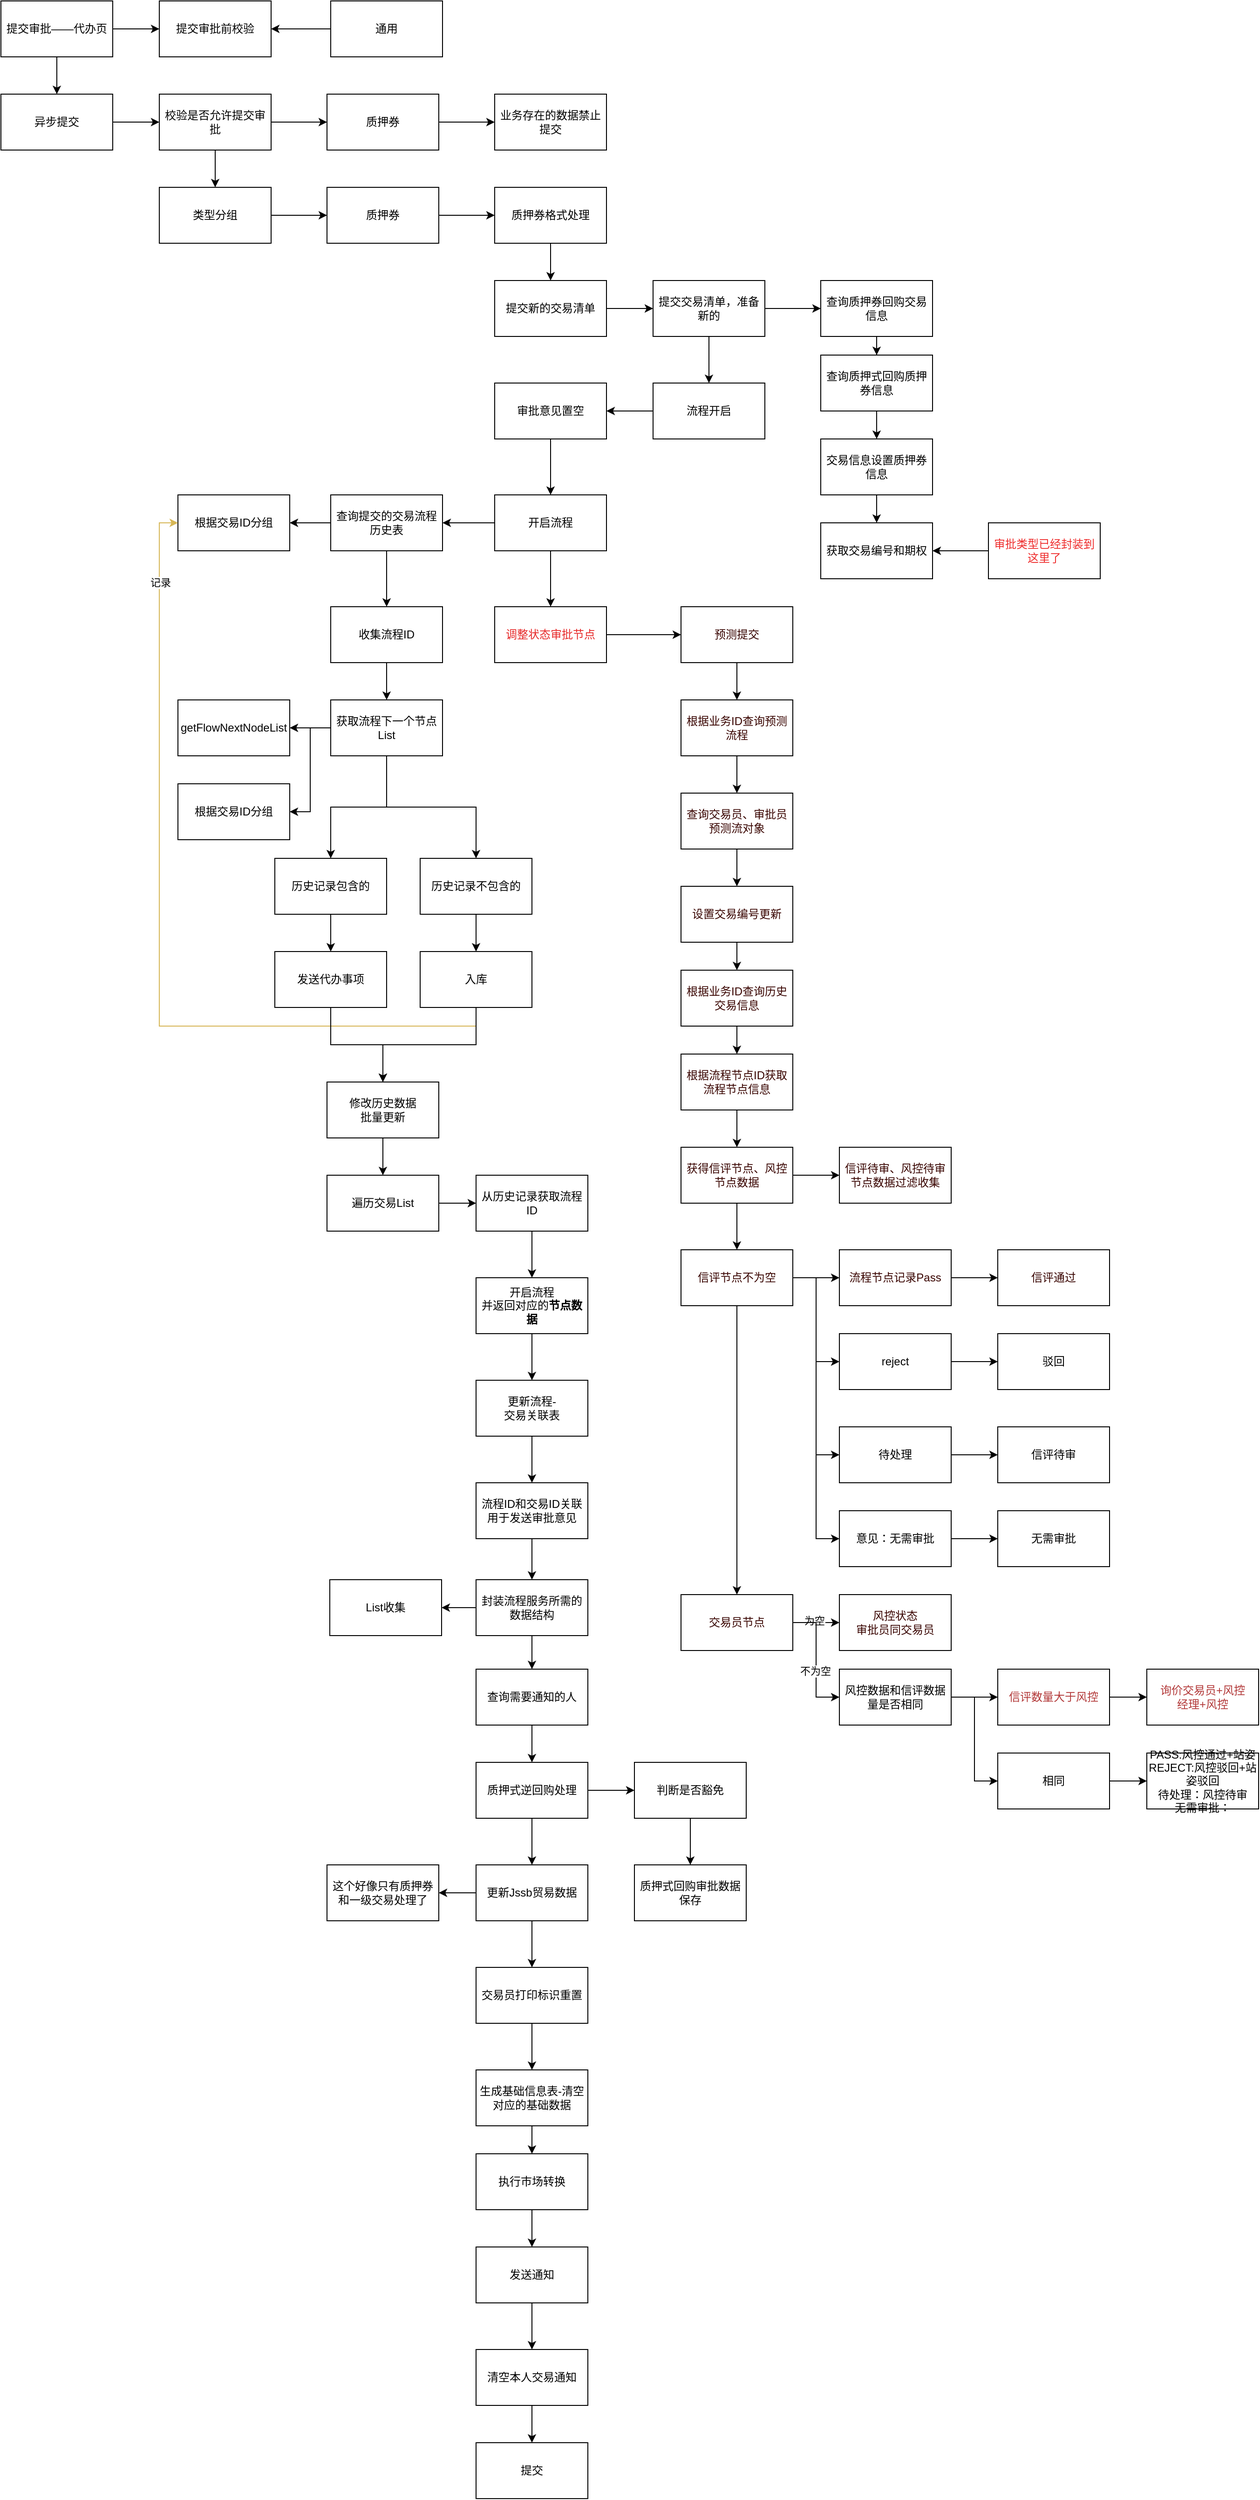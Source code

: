 <mxfile version="26.2.9">
  <diagram name="第 1 页" id="G7OO_fO6wAd1Ljnn3JKY">
    <mxGraphModel dx="1219" dy="631" grid="1" gridSize="10" guides="1" tooltips="1" connect="1" arrows="1" fold="1" page="1" pageScale="1" pageWidth="827" pageHeight="1169" math="0" shadow="0">
      <root>
        <mxCell id="0" />
        <mxCell id="1" parent="0" />
        <mxCell id="LEuWaO9Q7giLsfu8HQCY-3" value="" style="edgeStyle=orthogonalEdgeStyle;rounded=0;orthogonalLoop=1;jettySize=auto;html=1;" edge="1" parent="1" source="LEuWaO9Q7giLsfu8HQCY-1" target="LEuWaO9Q7giLsfu8HQCY-2">
          <mxGeometry relative="1" as="geometry" />
        </mxCell>
        <mxCell id="LEuWaO9Q7giLsfu8HQCY-15" value="" style="edgeStyle=orthogonalEdgeStyle;rounded=0;orthogonalLoop=1;jettySize=auto;html=1;" edge="1" parent="1" source="LEuWaO9Q7giLsfu8HQCY-1" target="LEuWaO9Q7giLsfu8HQCY-14">
          <mxGeometry relative="1" as="geometry" />
        </mxCell>
        <mxCell id="LEuWaO9Q7giLsfu8HQCY-1" value="提交审批——代办页" style="rounded=0;whiteSpace=wrap;html=1;" vertex="1" parent="1">
          <mxGeometry width="120" height="60" as="geometry" />
        </mxCell>
        <mxCell id="LEuWaO9Q7giLsfu8HQCY-5" value="" style="edgeStyle=orthogonalEdgeStyle;rounded=0;orthogonalLoop=1;jettySize=auto;html=1;" edge="1" parent="1" source="LEuWaO9Q7giLsfu8HQCY-2" target="LEuWaO9Q7giLsfu8HQCY-4">
          <mxGeometry relative="1" as="geometry" />
        </mxCell>
        <mxCell id="LEuWaO9Q7giLsfu8HQCY-2" value="异步提交" style="whiteSpace=wrap;html=1;rounded=0;" vertex="1" parent="1">
          <mxGeometry y="100" width="120" height="60" as="geometry" />
        </mxCell>
        <mxCell id="LEuWaO9Q7giLsfu8HQCY-7" value="" style="edgeStyle=orthogonalEdgeStyle;rounded=0;orthogonalLoop=1;jettySize=auto;html=1;" edge="1" parent="1" source="LEuWaO9Q7giLsfu8HQCY-4" target="LEuWaO9Q7giLsfu8HQCY-6">
          <mxGeometry relative="1" as="geometry" />
        </mxCell>
        <mxCell id="LEuWaO9Q7giLsfu8HQCY-11" value="" style="edgeStyle=orthogonalEdgeStyle;rounded=0;orthogonalLoop=1;jettySize=auto;html=1;" edge="1" parent="1" source="LEuWaO9Q7giLsfu8HQCY-4" target="LEuWaO9Q7giLsfu8HQCY-10">
          <mxGeometry relative="1" as="geometry" />
        </mxCell>
        <mxCell id="LEuWaO9Q7giLsfu8HQCY-4" value="校验是否允许提交审批" style="whiteSpace=wrap;html=1;rounded=0;" vertex="1" parent="1">
          <mxGeometry x="170" y="100" width="120" height="60" as="geometry" />
        </mxCell>
        <mxCell id="LEuWaO9Q7giLsfu8HQCY-9" value="" style="edgeStyle=orthogonalEdgeStyle;rounded=0;orthogonalLoop=1;jettySize=auto;html=1;" edge="1" parent="1" source="LEuWaO9Q7giLsfu8HQCY-6" target="LEuWaO9Q7giLsfu8HQCY-8">
          <mxGeometry relative="1" as="geometry" />
        </mxCell>
        <mxCell id="LEuWaO9Q7giLsfu8HQCY-6" value="质押券" style="whiteSpace=wrap;html=1;rounded=0;" vertex="1" parent="1">
          <mxGeometry x="350" y="100" width="120" height="60" as="geometry" />
        </mxCell>
        <mxCell id="LEuWaO9Q7giLsfu8HQCY-8" value="业务存在的数据禁止提交" style="whiteSpace=wrap;html=1;rounded=0;" vertex="1" parent="1">
          <mxGeometry x="530" y="100" width="120" height="60" as="geometry" />
        </mxCell>
        <mxCell id="LEuWaO9Q7giLsfu8HQCY-13" value="" style="edgeStyle=orthogonalEdgeStyle;rounded=0;orthogonalLoop=1;jettySize=auto;html=1;" edge="1" parent="1" source="LEuWaO9Q7giLsfu8HQCY-10" target="LEuWaO9Q7giLsfu8HQCY-12">
          <mxGeometry relative="1" as="geometry" />
        </mxCell>
        <mxCell id="LEuWaO9Q7giLsfu8HQCY-10" value="类型分组" style="whiteSpace=wrap;html=1;rounded=0;" vertex="1" parent="1">
          <mxGeometry x="170" y="200" width="120" height="60" as="geometry" />
        </mxCell>
        <mxCell id="LEuWaO9Q7giLsfu8HQCY-17" value="" style="edgeStyle=orthogonalEdgeStyle;rounded=0;orthogonalLoop=1;jettySize=auto;html=1;" edge="1" parent="1" source="LEuWaO9Q7giLsfu8HQCY-12" target="LEuWaO9Q7giLsfu8HQCY-16">
          <mxGeometry relative="1" as="geometry" />
        </mxCell>
        <mxCell id="LEuWaO9Q7giLsfu8HQCY-12" value="质押券" style="whiteSpace=wrap;html=1;rounded=0;" vertex="1" parent="1">
          <mxGeometry x="350" y="200" width="120" height="60" as="geometry" />
        </mxCell>
        <mxCell id="LEuWaO9Q7giLsfu8HQCY-14" value="提交审批前校验" style="whiteSpace=wrap;html=1;rounded=0;" vertex="1" parent="1">
          <mxGeometry x="170" width="120" height="60" as="geometry" />
        </mxCell>
        <mxCell id="LEuWaO9Q7giLsfu8HQCY-22" style="edgeStyle=orthogonalEdgeStyle;rounded=0;orthogonalLoop=1;jettySize=auto;html=1;exitX=0.5;exitY=1;exitDx=0;exitDy=0;entryX=0.5;entryY=0;entryDx=0;entryDy=0;" edge="1" parent="1" source="LEuWaO9Q7giLsfu8HQCY-16" target="LEuWaO9Q7giLsfu8HQCY-21">
          <mxGeometry relative="1" as="geometry" />
        </mxCell>
        <mxCell id="LEuWaO9Q7giLsfu8HQCY-16" value="质押券格式处理" style="whiteSpace=wrap;html=1;rounded=0;" vertex="1" parent="1">
          <mxGeometry x="530" y="200" width="120" height="60" as="geometry" />
        </mxCell>
        <mxCell id="LEuWaO9Q7giLsfu8HQCY-19" style="edgeStyle=orthogonalEdgeStyle;rounded=0;orthogonalLoop=1;jettySize=auto;html=1;exitX=0;exitY=0.5;exitDx=0;exitDy=0;entryX=1;entryY=0.5;entryDx=0;entryDy=0;" edge="1" parent="1" source="LEuWaO9Q7giLsfu8HQCY-18" target="LEuWaO9Q7giLsfu8HQCY-14">
          <mxGeometry relative="1" as="geometry" />
        </mxCell>
        <mxCell id="LEuWaO9Q7giLsfu8HQCY-18" value="通用" style="rounded=0;whiteSpace=wrap;html=1;" vertex="1" parent="1">
          <mxGeometry x="354" width="120" height="60" as="geometry" />
        </mxCell>
        <mxCell id="LEuWaO9Q7giLsfu8HQCY-24" value="" style="edgeStyle=orthogonalEdgeStyle;rounded=0;orthogonalLoop=1;jettySize=auto;html=1;" edge="1" parent="1" source="LEuWaO9Q7giLsfu8HQCY-21" target="LEuWaO9Q7giLsfu8HQCY-23">
          <mxGeometry relative="1" as="geometry" />
        </mxCell>
        <mxCell id="LEuWaO9Q7giLsfu8HQCY-21" value="提交新的交易清单" style="rounded=0;whiteSpace=wrap;html=1;" vertex="1" parent="1">
          <mxGeometry x="530" y="300" width="120" height="60" as="geometry" />
        </mxCell>
        <mxCell id="LEuWaO9Q7giLsfu8HQCY-26" value="" style="edgeStyle=orthogonalEdgeStyle;rounded=0;orthogonalLoop=1;jettySize=auto;html=1;" edge="1" parent="1" source="LEuWaO9Q7giLsfu8HQCY-23" target="LEuWaO9Q7giLsfu8HQCY-25">
          <mxGeometry relative="1" as="geometry" />
        </mxCell>
        <mxCell id="LEuWaO9Q7giLsfu8HQCY-28" value="" style="edgeStyle=orthogonalEdgeStyle;rounded=0;orthogonalLoop=1;jettySize=auto;html=1;" edge="1" parent="1" source="LEuWaO9Q7giLsfu8HQCY-23" target="LEuWaO9Q7giLsfu8HQCY-27">
          <mxGeometry relative="1" as="geometry" />
        </mxCell>
        <mxCell id="LEuWaO9Q7giLsfu8HQCY-23" value="提交交易清单，准备新的" style="whiteSpace=wrap;html=1;rounded=0;" vertex="1" parent="1">
          <mxGeometry x="700" y="300" width="120" height="60" as="geometry" />
        </mxCell>
        <mxCell id="LEuWaO9Q7giLsfu8HQCY-38" value="" style="edgeStyle=orthogonalEdgeStyle;rounded=0;orthogonalLoop=1;jettySize=auto;html=1;" edge="1" parent="1" source="LEuWaO9Q7giLsfu8HQCY-25" target="LEuWaO9Q7giLsfu8HQCY-37">
          <mxGeometry relative="1" as="geometry" />
        </mxCell>
        <mxCell id="LEuWaO9Q7giLsfu8HQCY-25" value="流程开启" style="whiteSpace=wrap;html=1;rounded=0;" vertex="1" parent="1">
          <mxGeometry x="700" y="410" width="120" height="60" as="geometry" />
        </mxCell>
        <mxCell id="LEuWaO9Q7giLsfu8HQCY-30" value="" style="edgeStyle=orthogonalEdgeStyle;rounded=0;orthogonalLoop=1;jettySize=auto;html=1;" edge="1" parent="1" source="LEuWaO9Q7giLsfu8HQCY-27" target="LEuWaO9Q7giLsfu8HQCY-29">
          <mxGeometry relative="1" as="geometry" />
        </mxCell>
        <mxCell id="LEuWaO9Q7giLsfu8HQCY-27" value="查询质押券回购交易信息" style="whiteSpace=wrap;html=1;rounded=0;" vertex="1" parent="1">
          <mxGeometry x="880" y="300" width="120" height="60" as="geometry" />
        </mxCell>
        <mxCell id="LEuWaO9Q7giLsfu8HQCY-32" value="" style="edgeStyle=orthogonalEdgeStyle;rounded=0;orthogonalLoop=1;jettySize=auto;html=1;" edge="1" parent="1" source="LEuWaO9Q7giLsfu8HQCY-29" target="LEuWaO9Q7giLsfu8HQCY-31">
          <mxGeometry relative="1" as="geometry" />
        </mxCell>
        <mxCell id="LEuWaO9Q7giLsfu8HQCY-29" value="查询质押式回购质押券信息" style="whiteSpace=wrap;html=1;rounded=0;" vertex="1" parent="1">
          <mxGeometry x="880" y="380" width="120" height="60" as="geometry" />
        </mxCell>
        <mxCell id="LEuWaO9Q7giLsfu8HQCY-34" value="" style="edgeStyle=orthogonalEdgeStyle;rounded=0;orthogonalLoop=1;jettySize=auto;html=1;" edge="1" parent="1" source="LEuWaO9Q7giLsfu8HQCY-31" target="LEuWaO9Q7giLsfu8HQCY-33">
          <mxGeometry relative="1" as="geometry" />
        </mxCell>
        <mxCell id="LEuWaO9Q7giLsfu8HQCY-31" value="交易信息设置质押券信息" style="whiteSpace=wrap;html=1;rounded=0;" vertex="1" parent="1">
          <mxGeometry x="880" y="470" width="120" height="60" as="geometry" />
        </mxCell>
        <mxCell id="LEuWaO9Q7giLsfu8HQCY-33" value="获取交易编号和期权" style="whiteSpace=wrap;html=1;rounded=0;" vertex="1" parent="1">
          <mxGeometry x="880" y="560" width="120" height="60" as="geometry" />
        </mxCell>
        <mxCell id="LEuWaO9Q7giLsfu8HQCY-36" style="edgeStyle=orthogonalEdgeStyle;rounded=0;orthogonalLoop=1;jettySize=auto;html=1;exitX=0;exitY=0.5;exitDx=0;exitDy=0;" edge="1" parent="1" source="LEuWaO9Q7giLsfu8HQCY-35" target="LEuWaO9Q7giLsfu8HQCY-33">
          <mxGeometry relative="1" as="geometry" />
        </mxCell>
        <mxCell id="LEuWaO9Q7giLsfu8HQCY-35" value="审批类型已经封装到这里了" style="rounded=0;whiteSpace=wrap;html=1;fontColor=light-dark(#ee2b2b, #ededed);" vertex="1" parent="1">
          <mxGeometry x="1060" y="560" width="120" height="60" as="geometry" />
        </mxCell>
        <mxCell id="LEuWaO9Q7giLsfu8HQCY-40" value="" style="edgeStyle=orthogonalEdgeStyle;rounded=0;orthogonalLoop=1;jettySize=auto;html=1;" edge="1" parent="1" source="LEuWaO9Q7giLsfu8HQCY-37" target="LEuWaO9Q7giLsfu8HQCY-39">
          <mxGeometry relative="1" as="geometry" />
        </mxCell>
        <mxCell id="LEuWaO9Q7giLsfu8HQCY-37" value="审批意见置空" style="whiteSpace=wrap;html=1;rounded=0;" vertex="1" parent="1">
          <mxGeometry x="530" y="410" width="120" height="60" as="geometry" />
        </mxCell>
        <mxCell id="LEuWaO9Q7giLsfu8HQCY-42" value="" style="edgeStyle=orthogonalEdgeStyle;rounded=0;orthogonalLoop=1;jettySize=auto;html=1;" edge="1" parent="1" source="LEuWaO9Q7giLsfu8HQCY-39" target="LEuWaO9Q7giLsfu8HQCY-41">
          <mxGeometry relative="1" as="geometry" />
        </mxCell>
        <mxCell id="LEuWaO9Q7giLsfu8HQCY-46" value="" style="edgeStyle=orthogonalEdgeStyle;rounded=0;orthogonalLoop=1;jettySize=auto;html=1;" edge="1" parent="1" source="LEuWaO9Q7giLsfu8HQCY-39" target="LEuWaO9Q7giLsfu8HQCY-45">
          <mxGeometry relative="1" as="geometry" />
        </mxCell>
        <mxCell id="LEuWaO9Q7giLsfu8HQCY-39" value="开启流程" style="whiteSpace=wrap;html=1;rounded=0;" vertex="1" parent="1">
          <mxGeometry x="530" y="530" width="120" height="60" as="geometry" />
        </mxCell>
        <mxCell id="LEuWaO9Q7giLsfu8HQCY-111" value="" style="edgeStyle=orthogonalEdgeStyle;rounded=0;orthogonalLoop=1;jettySize=auto;html=1;" edge="1" parent="1" source="LEuWaO9Q7giLsfu8HQCY-41" target="LEuWaO9Q7giLsfu8HQCY-110">
          <mxGeometry relative="1" as="geometry" />
        </mxCell>
        <mxCell id="LEuWaO9Q7giLsfu8HQCY-41" value="调整状态审批节点" style="whiteSpace=wrap;html=1;rounded=0;fontColor=light-dark(#e62828, #ededed);" vertex="1" parent="1">
          <mxGeometry x="530" y="650" width="120" height="60" as="geometry" />
        </mxCell>
        <mxCell id="LEuWaO9Q7giLsfu8HQCY-48" value="" style="edgeStyle=orthogonalEdgeStyle;rounded=0;orthogonalLoop=1;jettySize=auto;html=1;" edge="1" parent="1" source="LEuWaO9Q7giLsfu8HQCY-45" target="LEuWaO9Q7giLsfu8HQCY-47">
          <mxGeometry relative="1" as="geometry" />
        </mxCell>
        <mxCell id="LEuWaO9Q7giLsfu8HQCY-50" value="" style="edgeStyle=orthogonalEdgeStyle;rounded=0;orthogonalLoop=1;jettySize=auto;html=1;" edge="1" parent="1" source="LEuWaO9Q7giLsfu8HQCY-45" target="LEuWaO9Q7giLsfu8HQCY-49">
          <mxGeometry relative="1" as="geometry" />
        </mxCell>
        <mxCell id="LEuWaO9Q7giLsfu8HQCY-45" value="查询提交的交易流程历史表" style="whiteSpace=wrap;html=1;rounded=0;" vertex="1" parent="1">
          <mxGeometry x="354" y="530" width="120" height="60" as="geometry" />
        </mxCell>
        <mxCell id="LEuWaO9Q7giLsfu8HQCY-47" value="根据交易ID分组" style="whiteSpace=wrap;html=1;rounded=0;" vertex="1" parent="1">
          <mxGeometry x="190" y="530" width="120" height="60" as="geometry" />
        </mxCell>
        <mxCell id="LEuWaO9Q7giLsfu8HQCY-52" value="" style="edgeStyle=orthogonalEdgeStyle;rounded=0;orthogonalLoop=1;jettySize=auto;html=1;" edge="1" parent="1" source="LEuWaO9Q7giLsfu8HQCY-49" target="LEuWaO9Q7giLsfu8HQCY-51">
          <mxGeometry relative="1" as="geometry" />
        </mxCell>
        <mxCell id="LEuWaO9Q7giLsfu8HQCY-49" value="收集流程ID" style="whiteSpace=wrap;html=1;rounded=0;" vertex="1" parent="1">
          <mxGeometry x="354" y="650" width="120" height="60" as="geometry" />
        </mxCell>
        <mxCell id="LEuWaO9Q7giLsfu8HQCY-54" value="" style="edgeStyle=orthogonalEdgeStyle;rounded=0;orthogonalLoop=1;jettySize=auto;html=1;" edge="1" parent="1" source="LEuWaO9Q7giLsfu8HQCY-51" target="LEuWaO9Q7giLsfu8HQCY-53">
          <mxGeometry relative="1" as="geometry" />
        </mxCell>
        <mxCell id="LEuWaO9Q7giLsfu8HQCY-56" style="edgeStyle=orthogonalEdgeStyle;rounded=0;orthogonalLoop=1;jettySize=auto;html=1;exitX=0;exitY=0.5;exitDx=0;exitDy=0;entryX=1;entryY=0.5;entryDx=0;entryDy=0;" edge="1" parent="1" source="LEuWaO9Q7giLsfu8HQCY-51" target="LEuWaO9Q7giLsfu8HQCY-55">
          <mxGeometry relative="1" as="geometry" />
        </mxCell>
        <mxCell id="LEuWaO9Q7giLsfu8HQCY-58" value="" style="edgeStyle=orthogonalEdgeStyle;rounded=0;orthogonalLoop=1;jettySize=auto;html=1;" edge="1" parent="1" source="LEuWaO9Q7giLsfu8HQCY-51" target="LEuWaO9Q7giLsfu8HQCY-57">
          <mxGeometry relative="1" as="geometry" />
        </mxCell>
        <mxCell id="LEuWaO9Q7giLsfu8HQCY-60" style="edgeStyle=orthogonalEdgeStyle;rounded=0;orthogonalLoop=1;jettySize=auto;html=1;exitX=0.5;exitY=1;exitDx=0;exitDy=0;entryX=0.5;entryY=0;entryDx=0;entryDy=0;" edge="1" parent="1" source="LEuWaO9Q7giLsfu8HQCY-51" target="LEuWaO9Q7giLsfu8HQCY-59">
          <mxGeometry relative="1" as="geometry" />
        </mxCell>
        <mxCell id="LEuWaO9Q7giLsfu8HQCY-51" value="获取流程下一个节点List" style="whiteSpace=wrap;html=1;rounded=0;" vertex="1" parent="1">
          <mxGeometry x="354" y="750" width="120" height="60" as="geometry" />
        </mxCell>
        <mxCell id="LEuWaO9Q7giLsfu8HQCY-53" value="getFlowNextNodeList" style="whiteSpace=wrap;html=1;rounded=0;" vertex="1" parent="1">
          <mxGeometry x="190" y="750" width="120" height="60" as="geometry" />
        </mxCell>
        <mxCell id="LEuWaO9Q7giLsfu8HQCY-55" value="根据交易ID分组" style="rounded=0;whiteSpace=wrap;html=1;" vertex="1" parent="1">
          <mxGeometry x="190" y="840" width="120" height="60" as="geometry" />
        </mxCell>
        <mxCell id="LEuWaO9Q7giLsfu8HQCY-64" value="" style="edgeStyle=orthogonalEdgeStyle;rounded=0;orthogonalLoop=1;jettySize=auto;html=1;" edge="1" parent="1" source="LEuWaO9Q7giLsfu8HQCY-57" target="LEuWaO9Q7giLsfu8HQCY-63">
          <mxGeometry relative="1" as="geometry" />
        </mxCell>
        <mxCell id="LEuWaO9Q7giLsfu8HQCY-57" value="历史记录包含的" style="whiteSpace=wrap;html=1;rounded=0;" vertex="1" parent="1">
          <mxGeometry x="294" y="920" width="120" height="60" as="geometry" />
        </mxCell>
        <mxCell id="LEuWaO9Q7giLsfu8HQCY-62" value="" style="edgeStyle=orthogonalEdgeStyle;rounded=0;orthogonalLoop=1;jettySize=auto;html=1;" edge="1" parent="1" source="LEuWaO9Q7giLsfu8HQCY-59" target="LEuWaO9Q7giLsfu8HQCY-61">
          <mxGeometry relative="1" as="geometry" />
        </mxCell>
        <mxCell id="LEuWaO9Q7giLsfu8HQCY-59" value="历史记录不包含的" style="rounded=0;whiteSpace=wrap;html=1;" vertex="1" parent="1">
          <mxGeometry x="450" y="920" width="120" height="60" as="geometry" />
        </mxCell>
        <mxCell id="LEuWaO9Q7giLsfu8HQCY-65" style="edgeStyle=orthogonalEdgeStyle;rounded=0;orthogonalLoop=1;jettySize=auto;html=1;exitX=0.5;exitY=1;exitDx=0;exitDy=0;entryX=0;entryY=0.5;entryDx=0;entryDy=0;fillColor=#fff2cc;strokeColor=#d6b656;" edge="1" parent="1" source="LEuWaO9Q7giLsfu8HQCY-61" target="LEuWaO9Q7giLsfu8HQCY-47">
          <mxGeometry relative="1" as="geometry" />
        </mxCell>
        <mxCell id="LEuWaO9Q7giLsfu8HQCY-66" value="记录" style="edgeLabel;html=1;align=center;verticalAlign=middle;resizable=0;points=[];" vertex="1" connectable="0" parent="LEuWaO9Q7giLsfu8HQCY-65">
          <mxGeometry x="0.819" y="-1" relative="1" as="geometry">
            <mxPoint as="offset" />
          </mxGeometry>
        </mxCell>
        <mxCell id="LEuWaO9Q7giLsfu8HQCY-71" style="edgeStyle=orthogonalEdgeStyle;rounded=0;orthogonalLoop=1;jettySize=auto;html=1;exitX=0.5;exitY=1;exitDx=0;exitDy=0;entryX=0.5;entryY=0;entryDx=0;entryDy=0;" edge="1" parent="1" source="LEuWaO9Q7giLsfu8HQCY-61" target="LEuWaO9Q7giLsfu8HQCY-67">
          <mxGeometry relative="1" as="geometry" />
        </mxCell>
        <mxCell id="LEuWaO9Q7giLsfu8HQCY-61" value="入库" style="whiteSpace=wrap;html=1;rounded=0;" vertex="1" parent="1">
          <mxGeometry x="450" y="1020" width="120" height="60" as="geometry" />
        </mxCell>
        <mxCell id="LEuWaO9Q7giLsfu8HQCY-70" style="edgeStyle=orthogonalEdgeStyle;rounded=0;orthogonalLoop=1;jettySize=auto;html=1;exitX=0.5;exitY=1;exitDx=0;exitDy=0;entryX=0.5;entryY=0;entryDx=0;entryDy=0;" edge="1" parent="1" source="LEuWaO9Q7giLsfu8HQCY-63" target="LEuWaO9Q7giLsfu8HQCY-67">
          <mxGeometry relative="1" as="geometry" />
        </mxCell>
        <mxCell id="LEuWaO9Q7giLsfu8HQCY-63" value="发送代办事项" style="whiteSpace=wrap;html=1;rounded=0;" vertex="1" parent="1">
          <mxGeometry x="294" y="1020" width="120" height="60" as="geometry" />
        </mxCell>
        <mxCell id="LEuWaO9Q7giLsfu8HQCY-73" value="" style="edgeStyle=orthogonalEdgeStyle;rounded=0;orthogonalLoop=1;jettySize=auto;html=1;" edge="1" parent="1" source="LEuWaO9Q7giLsfu8HQCY-67" target="LEuWaO9Q7giLsfu8HQCY-72">
          <mxGeometry relative="1" as="geometry" />
        </mxCell>
        <mxCell id="LEuWaO9Q7giLsfu8HQCY-67" value="修改历史数据&lt;div&gt;批量更新&lt;/div&gt;" style="whiteSpace=wrap;html=1;rounded=0;" vertex="1" parent="1">
          <mxGeometry x="350" y="1160" width="120" height="60" as="geometry" />
        </mxCell>
        <mxCell id="LEuWaO9Q7giLsfu8HQCY-75" value="" style="edgeStyle=orthogonalEdgeStyle;rounded=0;orthogonalLoop=1;jettySize=auto;html=1;" edge="1" parent="1" source="LEuWaO9Q7giLsfu8HQCY-72" target="LEuWaO9Q7giLsfu8HQCY-74">
          <mxGeometry relative="1" as="geometry" />
        </mxCell>
        <mxCell id="LEuWaO9Q7giLsfu8HQCY-72" value="遍历交易List" style="whiteSpace=wrap;html=1;rounded=0;" vertex="1" parent="1">
          <mxGeometry x="350" y="1260" width="120" height="60" as="geometry" />
        </mxCell>
        <mxCell id="LEuWaO9Q7giLsfu8HQCY-77" value="" style="edgeStyle=orthogonalEdgeStyle;rounded=0;orthogonalLoop=1;jettySize=auto;html=1;" edge="1" parent="1" source="LEuWaO9Q7giLsfu8HQCY-74" target="LEuWaO9Q7giLsfu8HQCY-76">
          <mxGeometry relative="1" as="geometry" />
        </mxCell>
        <mxCell id="LEuWaO9Q7giLsfu8HQCY-74" value="从历史记录获取流程ID" style="whiteSpace=wrap;html=1;rounded=0;" vertex="1" parent="1">
          <mxGeometry x="510" y="1260" width="120" height="60" as="geometry" />
        </mxCell>
        <mxCell id="LEuWaO9Q7giLsfu8HQCY-79" value="" style="edgeStyle=orthogonalEdgeStyle;rounded=0;orthogonalLoop=1;jettySize=auto;html=1;" edge="1" parent="1" source="LEuWaO9Q7giLsfu8HQCY-76" target="LEuWaO9Q7giLsfu8HQCY-78">
          <mxGeometry relative="1" as="geometry" />
        </mxCell>
        <mxCell id="LEuWaO9Q7giLsfu8HQCY-76" value="开启流程&lt;div&gt;并返回对应的&lt;b&gt;节点数据&lt;/b&gt;&lt;/div&gt;" style="whiteSpace=wrap;html=1;rounded=0;" vertex="1" parent="1">
          <mxGeometry x="510" y="1370" width="120" height="60" as="geometry" />
        </mxCell>
        <mxCell id="LEuWaO9Q7giLsfu8HQCY-81" value="" style="edgeStyle=orthogonalEdgeStyle;rounded=0;orthogonalLoop=1;jettySize=auto;html=1;" edge="1" parent="1" source="LEuWaO9Q7giLsfu8HQCY-78" target="LEuWaO9Q7giLsfu8HQCY-80">
          <mxGeometry relative="1" as="geometry" />
        </mxCell>
        <mxCell id="LEuWaO9Q7giLsfu8HQCY-78" value="更新流程-&lt;div&gt;交易关联表&lt;/div&gt;" style="whiteSpace=wrap;html=1;rounded=0;" vertex="1" parent="1">
          <mxGeometry x="510" y="1480" width="120" height="60" as="geometry" />
        </mxCell>
        <mxCell id="LEuWaO9Q7giLsfu8HQCY-83" value="" style="edgeStyle=orthogonalEdgeStyle;rounded=0;orthogonalLoop=1;jettySize=auto;html=1;" edge="1" parent="1" source="LEuWaO9Q7giLsfu8HQCY-80" target="LEuWaO9Q7giLsfu8HQCY-82">
          <mxGeometry relative="1" as="geometry" />
        </mxCell>
        <mxCell id="LEuWaO9Q7giLsfu8HQCY-80" value="流程ID和交易ID关联&lt;div&gt;用于发送审批意见&lt;/div&gt;" style="whiteSpace=wrap;html=1;rounded=0;" vertex="1" parent="1">
          <mxGeometry x="510" y="1590" width="120" height="60" as="geometry" />
        </mxCell>
        <mxCell id="LEuWaO9Q7giLsfu8HQCY-85" value="" style="edgeStyle=orthogonalEdgeStyle;rounded=0;orthogonalLoop=1;jettySize=auto;html=1;" edge="1" parent="1" source="LEuWaO9Q7giLsfu8HQCY-82" target="LEuWaO9Q7giLsfu8HQCY-84">
          <mxGeometry relative="1" as="geometry" />
        </mxCell>
        <mxCell id="LEuWaO9Q7giLsfu8HQCY-87" value="" style="edgeStyle=orthogonalEdgeStyle;rounded=0;orthogonalLoop=1;jettySize=auto;html=1;" edge="1" parent="1" source="LEuWaO9Q7giLsfu8HQCY-82" target="LEuWaO9Q7giLsfu8HQCY-86">
          <mxGeometry relative="1" as="geometry" />
        </mxCell>
        <mxCell id="LEuWaO9Q7giLsfu8HQCY-82" value="封装流程服务所需的数据结构" style="whiteSpace=wrap;html=1;rounded=0;" vertex="1" parent="1">
          <mxGeometry x="510" y="1694" width="120" height="60" as="geometry" />
        </mxCell>
        <mxCell id="LEuWaO9Q7giLsfu8HQCY-84" value="List收集" style="whiteSpace=wrap;html=1;rounded=0;" vertex="1" parent="1">
          <mxGeometry x="353" y="1694" width="120" height="60" as="geometry" />
        </mxCell>
        <mxCell id="LEuWaO9Q7giLsfu8HQCY-89" value="" style="edgeStyle=orthogonalEdgeStyle;rounded=0;orthogonalLoop=1;jettySize=auto;html=1;" edge="1" parent="1" source="LEuWaO9Q7giLsfu8HQCY-86" target="LEuWaO9Q7giLsfu8HQCY-88">
          <mxGeometry relative="1" as="geometry" />
        </mxCell>
        <mxCell id="LEuWaO9Q7giLsfu8HQCY-86" value="查询需要通知的人" style="whiteSpace=wrap;html=1;rounded=0;" vertex="1" parent="1">
          <mxGeometry x="510" y="1790" width="120" height="60" as="geometry" />
        </mxCell>
        <mxCell id="LEuWaO9Q7giLsfu8HQCY-91" value="" style="edgeStyle=orthogonalEdgeStyle;rounded=0;orthogonalLoop=1;jettySize=auto;html=1;" edge="1" parent="1" source="LEuWaO9Q7giLsfu8HQCY-88" target="LEuWaO9Q7giLsfu8HQCY-90">
          <mxGeometry relative="1" as="geometry" />
        </mxCell>
        <mxCell id="LEuWaO9Q7giLsfu8HQCY-95" value="" style="edgeStyle=orthogonalEdgeStyle;rounded=0;orthogonalLoop=1;jettySize=auto;html=1;" edge="1" parent="1" source="LEuWaO9Q7giLsfu8HQCY-88" target="LEuWaO9Q7giLsfu8HQCY-94">
          <mxGeometry relative="1" as="geometry" />
        </mxCell>
        <mxCell id="LEuWaO9Q7giLsfu8HQCY-88" value="质押式逆回购处理" style="whiteSpace=wrap;html=1;rounded=0;" vertex="1" parent="1">
          <mxGeometry x="510" y="1890" width="120" height="60" as="geometry" />
        </mxCell>
        <mxCell id="LEuWaO9Q7giLsfu8HQCY-93" value="" style="edgeStyle=orthogonalEdgeStyle;rounded=0;orthogonalLoop=1;jettySize=auto;html=1;" edge="1" parent="1" source="LEuWaO9Q7giLsfu8HQCY-90" target="LEuWaO9Q7giLsfu8HQCY-92">
          <mxGeometry relative="1" as="geometry" />
        </mxCell>
        <mxCell id="LEuWaO9Q7giLsfu8HQCY-90" value="判断是否豁免" style="whiteSpace=wrap;html=1;rounded=0;" vertex="1" parent="1">
          <mxGeometry x="680" y="1890" width="120" height="60" as="geometry" />
        </mxCell>
        <mxCell id="LEuWaO9Q7giLsfu8HQCY-92" value="质押式回购审批数据保存" style="whiteSpace=wrap;html=1;rounded=0;" vertex="1" parent="1">
          <mxGeometry x="680" y="2000" width="120" height="60" as="geometry" />
        </mxCell>
        <mxCell id="LEuWaO9Q7giLsfu8HQCY-97" value="" style="edgeStyle=orthogonalEdgeStyle;rounded=0;orthogonalLoop=1;jettySize=auto;html=1;" edge="1" parent="1" source="LEuWaO9Q7giLsfu8HQCY-94" target="LEuWaO9Q7giLsfu8HQCY-96">
          <mxGeometry relative="1" as="geometry" />
        </mxCell>
        <mxCell id="LEuWaO9Q7giLsfu8HQCY-99" value="" style="edgeStyle=orthogonalEdgeStyle;rounded=0;orthogonalLoop=1;jettySize=auto;html=1;" edge="1" parent="1" source="LEuWaO9Q7giLsfu8HQCY-94" target="LEuWaO9Q7giLsfu8HQCY-98">
          <mxGeometry relative="1" as="geometry" />
        </mxCell>
        <mxCell id="LEuWaO9Q7giLsfu8HQCY-94" value="更新Jssb贸易数据" style="whiteSpace=wrap;html=1;rounded=0;" vertex="1" parent="1">
          <mxGeometry x="510" y="2000" width="120" height="60" as="geometry" />
        </mxCell>
        <mxCell id="LEuWaO9Q7giLsfu8HQCY-96" value="这个好像只有质押券和一级交易处理了" style="whiteSpace=wrap;html=1;rounded=0;" vertex="1" parent="1">
          <mxGeometry x="350" y="2000" width="120" height="60" as="geometry" />
        </mxCell>
        <mxCell id="LEuWaO9Q7giLsfu8HQCY-101" value="" style="edgeStyle=orthogonalEdgeStyle;rounded=0;orthogonalLoop=1;jettySize=auto;html=1;" edge="1" parent="1" source="LEuWaO9Q7giLsfu8HQCY-98" target="LEuWaO9Q7giLsfu8HQCY-100">
          <mxGeometry relative="1" as="geometry" />
        </mxCell>
        <mxCell id="LEuWaO9Q7giLsfu8HQCY-98" value="交易员打印标识重置" style="whiteSpace=wrap;html=1;rounded=0;" vertex="1" parent="1">
          <mxGeometry x="510" y="2110" width="120" height="60" as="geometry" />
        </mxCell>
        <mxCell id="LEuWaO9Q7giLsfu8HQCY-103" value="" style="edgeStyle=orthogonalEdgeStyle;rounded=0;orthogonalLoop=1;jettySize=auto;html=1;" edge="1" parent="1" source="LEuWaO9Q7giLsfu8HQCY-100" target="LEuWaO9Q7giLsfu8HQCY-102">
          <mxGeometry relative="1" as="geometry" />
        </mxCell>
        <mxCell id="LEuWaO9Q7giLsfu8HQCY-100" value="生成基础信息表-清空对应的基础数据" style="whiteSpace=wrap;html=1;rounded=0;" vertex="1" parent="1">
          <mxGeometry x="510" y="2220" width="120" height="60" as="geometry" />
        </mxCell>
        <mxCell id="LEuWaO9Q7giLsfu8HQCY-105" value="" style="edgeStyle=orthogonalEdgeStyle;rounded=0;orthogonalLoop=1;jettySize=auto;html=1;" edge="1" parent="1" source="LEuWaO9Q7giLsfu8HQCY-102" target="LEuWaO9Q7giLsfu8HQCY-104">
          <mxGeometry relative="1" as="geometry" />
        </mxCell>
        <mxCell id="LEuWaO9Q7giLsfu8HQCY-102" value="执行市场转换" style="whiteSpace=wrap;html=1;rounded=0;" vertex="1" parent="1">
          <mxGeometry x="510" y="2310" width="120" height="60" as="geometry" />
        </mxCell>
        <mxCell id="LEuWaO9Q7giLsfu8HQCY-107" value="" style="edgeStyle=orthogonalEdgeStyle;rounded=0;orthogonalLoop=1;jettySize=auto;html=1;" edge="1" parent="1" source="LEuWaO9Q7giLsfu8HQCY-104" target="LEuWaO9Q7giLsfu8HQCY-106">
          <mxGeometry relative="1" as="geometry" />
        </mxCell>
        <mxCell id="LEuWaO9Q7giLsfu8HQCY-104" value="发送通知" style="whiteSpace=wrap;html=1;rounded=0;" vertex="1" parent="1">
          <mxGeometry x="510" y="2410" width="120" height="60" as="geometry" />
        </mxCell>
        <mxCell id="LEuWaO9Q7giLsfu8HQCY-109" value="" style="edgeStyle=orthogonalEdgeStyle;rounded=0;orthogonalLoop=1;jettySize=auto;html=1;" edge="1" parent="1" source="LEuWaO9Q7giLsfu8HQCY-106" target="LEuWaO9Q7giLsfu8HQCY-108">
          <mxGeometry relative="1" as="geometry" />
        </mxCell>
        <mxCell id="LEuWaO9Q7giLsfu8HQCY-106" value="清空本人交易通知" style="whiteSpace=wrap;html=1;rounded=0;" vertex="1" parent="1">
          <mxGeometry x="510" y="2520" width="120" height="60" as="geometry" />
        </mxCell>
        <mxCell id="LEuWaO9Q7giLsfu8HQCY-108" value="提交" style="whiteSpace=wrap;html=1;rounded=0;" vertex="1" parent="1">
          <mxGeometry x="510" y="2620" width="120" height="60" as="geometry" />
        </mxCell>
        <mxCell id="LEuWaO9Q7giLsfu8HQCY-113" value="" style="edgeStyle=orthogonalEdgeStyle;rounded=0;orthogonalLoop=1;jettySize=auto;html=1;" edge="1" parent="1" source="LEuWaO9Q7giLsfu8HQCY-110" target="LEuWaO9Q7giLsfu8HQCY-112">
          <mxGeometry relative="1" as="geometry" />
        </mxCell>
        <mxCell id="LEuWaO9Q7giLsfu8HQCY-110" value="预测提交" style="whiteSpace=wrap;html=1;fontColor=light-dark(#390400, #ededed);rounded=0;" vertex="1" parent="1">
          <mxGeometry x="730" y="650" width="120" height="60" as="geometry" />
        </mxCell>
        <mxCell id="LEuWaO9Q7giLsfu8HQCY-115" value="" style="edgeStyle=orthogonalEdgeStyle;rounded=0;orthogonalLoop=1;jettySize=auto;html=1;" edge="1" parent="1" source="LEuWaO9Q7giLsfu8HQCY-112" target="LEuWaO9Q7giLsfu8HQCY-114">
          <mxGeometry relative="1" as="geometry" />
        </mxCell>
        <mxCell id="LEuWaO9Q7giLsfu8HQCY-112" value="根据业务ID查询预测流程" style="whiteSpace=wrap;html=1;fontColor=light-dark(#390400, #ededed);rounded=0;" vertex="1" parent="1">
          <mxGeometry x="730" y="750" width="120" height="60" as="geometry" />
        </mxCell>
        <mxCell id="LEuWaO9Q7giLsfu8HQCY-117" value="" style="edgeStyle=orthogonalEdgeStyle;rounded=0;orthogonalLoop=1;jettySize=auto;html=1;" edge="1" parent="1" source="LEuWaO9Q7giLsfu8HQCY-114" target="LEuWaO9Q7giLsfu8HQCY-116">
          <mxGeometry relative="1" as="geometry" />
        </mxCell>
        <mxCell id="LEuWaO9Q7giLsfu8HQCY-114" value="查询交易员、审批员预测流对象" style="whiteSpace=wrap;html=1;fontColor=light-dark(#390400, #ededed);rounded=0;" vertex="1" parent="1">
          <mxGeometry x="730" y="850" width="120" height="60" as="geometry" />
        </mxCell>
        <mxCell id="LEuWaO9Q7giLsfu8HQCY-119" value="" style="edgeStyle=orthogonalEdgeStyle;rounded=0;orthogonalLoop=1;jettySize=auto;html=1;" edge="1" parent="1" source="LEuWaO9Q7giLsfu8HQCY-116" target="LEuWaO9Q7giLsfu8HQCY-118">
          <mxGeometry relative="1" as="geometry" />
        </mxCell>
        <mxCell id="LEuWaO9Q7giLsfu8HQCY-116" value="设置交易编号更新" style="whiteSpace=wrap;html=1;fontColor=light-dark(#390400, #ededed);rounded=0;" vertex="1" parent="1">
          <mxGeometry x="730" y="950" width="120" height="60" as="geometry" />
        </mxCell>
        <mxCell id="LEuWaO9Q7giLsfu8HQCY-121" value="" style="edgeStyle=orthogonalEdgeStyle;rounded=0;orthogonalLoop=1;jettySize=auto;html=1;" edge="1" parent="1" source="LEuWaO9Q7giLsfu8HQCY-118" target="LEuWaO9Q7giLsfu8HQCY-120">
          <mxGeometry relative="1" as="geometry" />
        </mxCell>
        <mxCell id="LEuWaO9Q7giLsfu8HQCY-118" value="根据业务ID查询历史交易信息" style="whiteSpace=wrap;html=1;fontColor=light-dark(#390400, #ededed);rounded=0;" vertex="1" parent="1">
          <mxGeometry x="730" y="1040" width="120" height="60" as="geometry" />
        </mxCell>
        <mxCell id="LEuWaO9Q7giLsfu8HQCY-123" value="" style="edgeStyle=orthogonalEdgeStyle;rounded=0;orthogonalLoop=1;jettySize=auto;html=1;" edge="1" parent="1" source="LEuWaO9Q7giLsfu8HQCY-120" target="LEuWaO9Q7giLsfu8HQCY-122">
          <mxGeometry relative="1" as="geometry" />
        </mxCell>
        <mxCell id="LEuWaO9Q7giLsfu8HQCY-120" value="根据流程节点ID获取流程节点信息" style="whiteSpace=wrap;html=1;fontColor=light-dark(#390400, #ededed);rounded=0;" vertex="1" parent="1">
          <mxGeometry x="730" y="1130" width="120" height="60" as="geometry" />
        </mxCell>
        <mxCell id="LEuWaO9Q7giLsfu8HQCY-125" value="" style="edgeStyle=orthogonalEdgeStyle;rounded=0;orthogonalLoop=1;jettySize=auto;html=1;" edge="1" parent="1" source="LEuWaO9Q7giLsfu8HQCY-122" target="LEuWaO9Q7giLsfu8HQCY-124">
          <mxGeometry relative="1" as="geometry" />
        </mxCell>
        <mxCell id="LEuWaO9Q7giLsfu8HQCY-127" value="" style="edgeStyle=orthogonalEdgeStyle;rounded=0;orthogonalLoop=1;jettySize=auto;html=1;" edge="1" parent="1" source="LEuWaO9Q7giLsfu8HQCY-122" target="LEuWaO9Q7giLsfu8HQCY-126">
          <mxGeometry relative="1" as="geometry" />
        </mxCell>
        <mxCell id="LEuWaO9Q7giLsfu8HQCY-122" value="获得信评节点、风控节点数据" style="whiteSpace=wrap;html=1;fontColor=light-dark(#390400, #ededed);rounded=0;" vertex="1" parent="1">
          <mxGeometry x="730" y="1230" width="120" height="60" as="geometry" />
        </mxCell>
        <mxCell id="LEuWaO9Q7giLsfu8HQCY-124" value="信评待审、风控待审节点数据过滤收集" style="whiteSpace=wrap;html=1;fontColor=light-dark(#390400, #ededed);rounded=0;" vertex="1" parent="1">
          <mxGeometry x="900" y="1230" width="120" height="60" as="geometry" />
        </mxCell>
        <mxCell id="LEuWaO9Q7giLsfu8HQCY-129" value="" style="edgeStyle=orthogonalEdgeStyle;rounded=0;orthogonalLoop=1;jettySize=auto;html=1;" edge="1" parent="1" source="LEuWaO9Q7giLsfu8HQCY-126" target="LEuWaO9Q7giLsfu8HQCY-128">
          <mxGeometry relative="1" as="geometry" />
        </mxCell>
        <mxCell id="LEuWaO9Q7giLsfu8HQCY-133" style="edgeStyle=orthogonalEdgeStyle;rounded=0;orthogonalLoop=1;jettySize=auto;html=1;exitX=1;exitY=0.5;exitDx=0;exitDy=0;entryX=0;entryY=0.5;entryDx=0;entryDy=0;" edge="1" parent="1" source="LEuWaO9Q7giLsfu8HQCY-126" target="LEuWaO9Q7giLsfu8HQCY-132">
          <mxGeometry relative="1" as="geometry" />
        </mxCell>
        <mxCell id="LEuWaO9Q7giLsfu8HQCY-138" style="edgeStyle=orthogonalEdgeStyle;rounded=0;orthogonalLoop=1;jettySize=auto;html=1;exitX=1;exitY=0.5;exitDx=0;exitDy=0;entryX=0;entryY=0.5;entryDx=0;entryDy=0;" edge="1" parent="1" source="LEuWaO9Q7giLsfu8HQCY-126" target="LEuWaO9Q7giLsfu8HQCY-137">
          <mxGeometry relative="1" as="geometry" />
        </mxCell>
        <mxCell id="LEuWaO9Q7giLsfu8HQCY-142" style="edgeStyle=orthogonalEdgeStyle;rounded=0;orthogonalLoop=1;jettySize=auto;html=1;exitX=1;exitY=0.5;exitDx=0;exitDy=0;entryX=0;entryY=0.5;entryDx=0;entryDy=0;" edge="1" parent="1" source="LEuWaO9Q7giLsfu8HQCY-126" target="LEuWaO9Q7giLsfu8HQCY-141">
          <mxGeometry relative="1" as="geometry" />
        </mxCell>
        <mxCell id="LEuWaO9Q7giLsfu8HQCY-146" value="" style="edgeStyle=orthogonalEdgeStyle;rounded=0;orthogonalLoop=1;jettySize=auto;html=1;" edge="1" parent="1" source="LEuWaO9Q7giLsfu8HQCY-126" target="LEuWaO9Q7giLsfu8HQCY-145">
          <mxGeometry relative="1" as="geometry" />
        </mxCell>
        <mxCell id="LEuWaO9Q7giLsfu8HQCY-126" value="信评节点不为空" style="whiteSpace=wrap;html=1;fontColor=light-dark(#390400, #ededed);rounded=0;" vertex="1" parent="1">
          <mxGeometry x="730" y="1340" width="120" height="60" as="geometry" />
        </mxCell>
        <mxCell id="LEuWaO9Q7giLsfu8HQCY-131" value="" style="edgeStyle=orthogonalEdgeStyle;rounded=0;orthogonalLoop=1;jettySize=auto;html=1;" edge="1" parent="1" source="LEuWaO9Q7giLsfu8HQCY-128" target="LEuWaO9Q7giLsfu8HQCY-130">
          <mxGeometry relative="1" as="geometry" />
        </mxCell>
        <mxCell id="LEuWaO9Q7giLsfu8HQCY-128" value="流程节点记录Pass" style="whiteSpace=wrap;html=1;fontColor=light-dark(#390400, #ededed);rounded=0;" vertex="1" parent="1">
          <mxGeometry x="900" y="1340" width="120" height="60" as="geometry" />
        </mxCell>
        <mxCell id="LEuWaO9Q7giLsfu8HQCY-130" value="信评通过" style="whiteSpace=wrap;html=1;fontColor=light-dark(#390400, #ededed);rounded=0;" vertex="1" parent="1">
          <mxGeometry x="1070" y="1340" width="120" height="60" as="geometry" />
        </mxCell>
        <mxCell id="LEuWaO9Q7giLsfu8HQCY-135" value="" style="edgeStyle=orthogonalEdgeStyle;rounded=0;orthogonalLoop=1;jettySize=auto;html=1;" edge="1" parent="1" source="LEuWaO9Q7giLsfu8HQCY-132" target="LEuWaO9Q7giLsfu8HQCY-134">
          <mxGeometry relative="1" as="geometry" />
        </mxCell>
        <mxCell id="LEuWaO9Q7giLsfu8HQCY-132" value="reject" style="rounded=0;whiteSpace=wrap;html=1;" vertex="1" parent="1">
          <mxGeometry x="900" y="1430" width="120" height="60" as="geometry" />
        </mxCell>
        <mxCell id="LEuWaO9Q7giLsfu8HQCY-134" value="驳回" style="whiteSpace=wrap;html=1;rounded=0;" vertex="1" parent="1">
          <mxGeometry x="1070" y="1430" width="120" height="60" as="geometry" />
        </mxCell>
        <mxCell id="LEuWaO9Q7giLsfu8HQCY-140" value="" style="edgeStyle=orthogonalEdgeStyle;rounded=0;orthogonalLoop=1;jettySize=auto;html=1;" edge="1" parent="1" source="LEuWaO9Q7giLsfu8HQCY-137" target="LEuWaO9Q7giLsfu8HQCY-139">
          <mxGeometry relative="1" as="geometry" />
        </mxCell>
        <mxCell id="LEuWaO9Q7giLsfu8HQCY-137" value="待处理" style="rounded=0;whiteSpace=wrap;html=1;" vertex="1" parent="1">
          <mxGeometry x="900" y="1530" width="120" height="60" as="geometry" />
        </mxCell>
        <mxCell id="LEuWaO9Q7giLsfu8HQCY-139" value="信评待审" style="whiteSpace=wrap;html=1;rounded=0;" vertex="1" parent="1">
          <mxGeometry x="1070" y="1530" width="120" height="60" as="geometry" />
        </mxCell>
        <mxCell id="LEuWaO9Q7giLsfu8HQCY-144" value="" style="edgeStyle=orthogonalEdgeStyle;rounded=0;orthogonalLoop=1;jettySize=auto;html=1;" edge="1" parent="1" source="LEuWaO9Q7giLsfu8HQCY-141" target="LEuWaO9Q7giLsfu8HQCY-143">
          <mxGeometry relative="1" as="geometry" />
        </mxCell>
        <mxCell id="LEuWaO9Q7giLsfu8HQCY-141" value="意见：无需审批" style="rounded=0;whiteSpace=wrap;html=1;" vertex="1" parent="1">
          <mxGeometry x="900" y="1620" width="120" height="60" as="geometry" />
        </mxCell>
        <mxCell id="LEuWaO9Q7giLsfu8HQCY-143" value="无需审批" style="whiteSpace=wrap;html=1;rounded=0;" vertex="1" parent="1">
          <mxGeometry x="1070" y="1620" width="120" height="60" as="geometry" />
        </mxCell>
        <mxCell id="LEuWaO9Q7giLsfu8HQCY-148" value="" style="edgeStyle=orthogonalEdgeStyle;rounded=0;orthogonalLoop=1;jettySize=auto;html=1;" edge="1" parent="1" source="LEuWaO9Q7giLsfu8HQCY-145" target="LEuWaO9Q7giLsfu8HQCY-147">
          <mxGeometry relative="1" as="geometry" />
        </mxCell>
        <mxCell id="LEuWaO9Q7giLsfu8HQCY-149" value="为空" style="edgeLabel;html=1;align=center;verticalAlign=middle;resizable=0;points=[];" vertex="1" connectable="0" parent="LEuWaO9Q7giLsfu8HQCY-148">
          <mxGeometry x="-0.104" y="2" relative="1" as="geometry">
            <mxPoint as="offset" />
          </mxGeometry>
        </mxCell>
        <mxCell id="LEuWaO9Q7giLsfu8HQCY-151" style="edgeStyle=orthogonalEdgeStyle;rounded=0;orthogonalLoop=1;jettySize=auto;html=1;exitX=1;exitY=0.5;exitDx=0;exitDy=0;entryX=0;entryY=0.5;entryDx=0;entryDy=0;" edge="1" parent="1" source="LEuWaO9Q7giLsfu8HQCY-145" target="LEuWaO9Q7giLsfu8HQCY-150">
          <mxGeometry relative="1" as="geometry" />
        </mxCell>
        <mxCell id="LEuWaO9Q7giLsfu8HQCY-152" value="不为空" style="edgeLabel;html=1;align=center;verticalAlign=middle;resizable=0;points=[];" vertex="1" connectable="0" parent="LEuWaO9Q7giLsfu8HQCY-151">
          <mxGeometry x="0.185" y="-1" relative="1" as="geometry">
            <mxPoint as="offset" />
          </mxGeometry>
        </mxCell>
        <mxCell id="LEuWaO9Q7giLsfu8HQCY-145" value="交易员节点" style="whiteSpace=wrap;html=1;fontColor=light-dark(#390400, #ededed);rounded=0;" vertex="1" parent="1">
          <mxGeometry x="730" y="1710" width="120" height="60" as="geometry" />
        </mxCell>
        <mxCell id="LEuWaO9Q7giLsfu8HQCY-147" value="风控状态&lt;div&gt;审批员同交易员&lt;/div&gt;" style="whiteSpace=wrap;html=1;fontColor=light-dark(#390400, #ededed);rounded=0;" vertex="1" parent="1">
          <mxGeometry x="900" y="1710" width="120" height="60" as="geometry" />
        </mxCell>
        <mxCell id="LEuWaO9Q7giLsfu8HQCY-154" value="" style="edgeStyle=orthogonalEdgeStyle;rounded=0;orthogonalLoop=1;jettySize=auto;html=1;" edge="1" parent="1" source="LEuWaO9Q7giLsfu8HQCY-150" target="LEuWaO9Q7giLsfu8HQCY-153">
          <mxGeometry relative="1" as="geometry" />
        </mxCell>
        <mxCell id="LEuWaO9Q7giLsfu8HQCY-156" style="edgeStyle=orthogonalEdgeStyle;rounded=0;orthogonalLoop=1;jettySize=auto;html=1;exitX=1;exitY=0.5;exitDx=0;exitDy=0;entryX=0;entryY=0.5;entryDx=0;entryDy=0;" edge="1" parent="1" source="LEuWaO9Q7giLsfu8HQCY-150" target="LEuWaO9Q7giLsfu8HQCY-155">
          <mxGeometry relative="1" as="geometry" />
        </mxCell>
        <mxCell id="LEuWaO9Q7giLsfu8HQCY-150" value="风控数据和信评数据量是否相同" style="rounded=0;whiteSpace=wrap;html=1;" vertex="1" parent="1">
          <mxGeometry x="900" y="1790" width="120" height="60" as="geometry" />
        </mxCell>
        <mxCell id="LEuWaO9Q7giLsfu8HQCY-162" value="" style="edgeStyle=orthogonalEdgeStyle;rounded=0;orthogonalLoop=1;jettySize=auto;html=1;" edge="1" parent="1" source="LEuWaO9Q7giLsfu8HQCY-153" target="LEuWaO9Q7giLsfu8HQCY-161">
          <mxGeometry relative="1" as="geometry" />
        </mxCell>
        <mxCell id="LEuWaO9Q7giLsfu8HQCY-153" value="信评数量大于风控" style="whiteSpace=wrap;html=1;rounded=0;fontColor=light-dark(#b23838, #ededed);" vertex="1" parent="1">
          <mxGeometry x="1070" y="1790" width="120" height="60" as="geometry" />
        </mxCell>
        <mxCell id="LEuWaO9Q7giLsfu8HQCY-160" value="" style="edgeStyle=orthogonalEdgeStyle;rounded=0;orthogonalLoop=1;jettySize=auto;html=1;" edge="1" parent="1" source="LEuWaO9Q7giLsfu8HQCY-155" target="LEuWaO9Q7giLsfu8HQCY-159">
          <mxGeometry relative="1" as="geometry" />
        </mxCell>
        <mxCell id="LEuWaO9Q7giLsfu8HQCY-155" value="相同" style="rounded=0;whiteSpace=wrap;html=1;" vertex="1" parent="1">
          <mxGeometry x="1070" y="1880" width="120" height="60" as="geometry" />
        </mxCell>
        <mxCell id="LEuWaO9Q7giLsfu8HQCY-159" value="PASS:风控通过+站姿&lt;div&gt;REJECT:风控驳回+站姿驳回&lt;/div&gt;&lt;div&gt;待处理：风控待审&lt;/div&gt;&lt;div&gt;无需审批：&lt;/div&gt;" style="whiteSpace=wrap;html=1;rounded=0;" vertex="1" parent="1">
          <mxGeometry x="1230" y="1880" width="120" height="60" as="geometry" />
        </mxCell>
        <mxCell id="LEuWaO9Q7giLsfu8HQCY-161" value="询价交易员+风控&lt;div&gt;经理+风控&lt;/div&gt;" style="whiteSpace=wrap;html=1;fontColor=light-dark(#b23838, #ededed);rounded=0;" vertex="1" parent="1">
          <mxGeometry x="1230" y="1790" width="120" height="60" as="geometry" />
        </mxCell>
      </root>
    </mxGraphModel>
  </diagram>
</mxfile>
